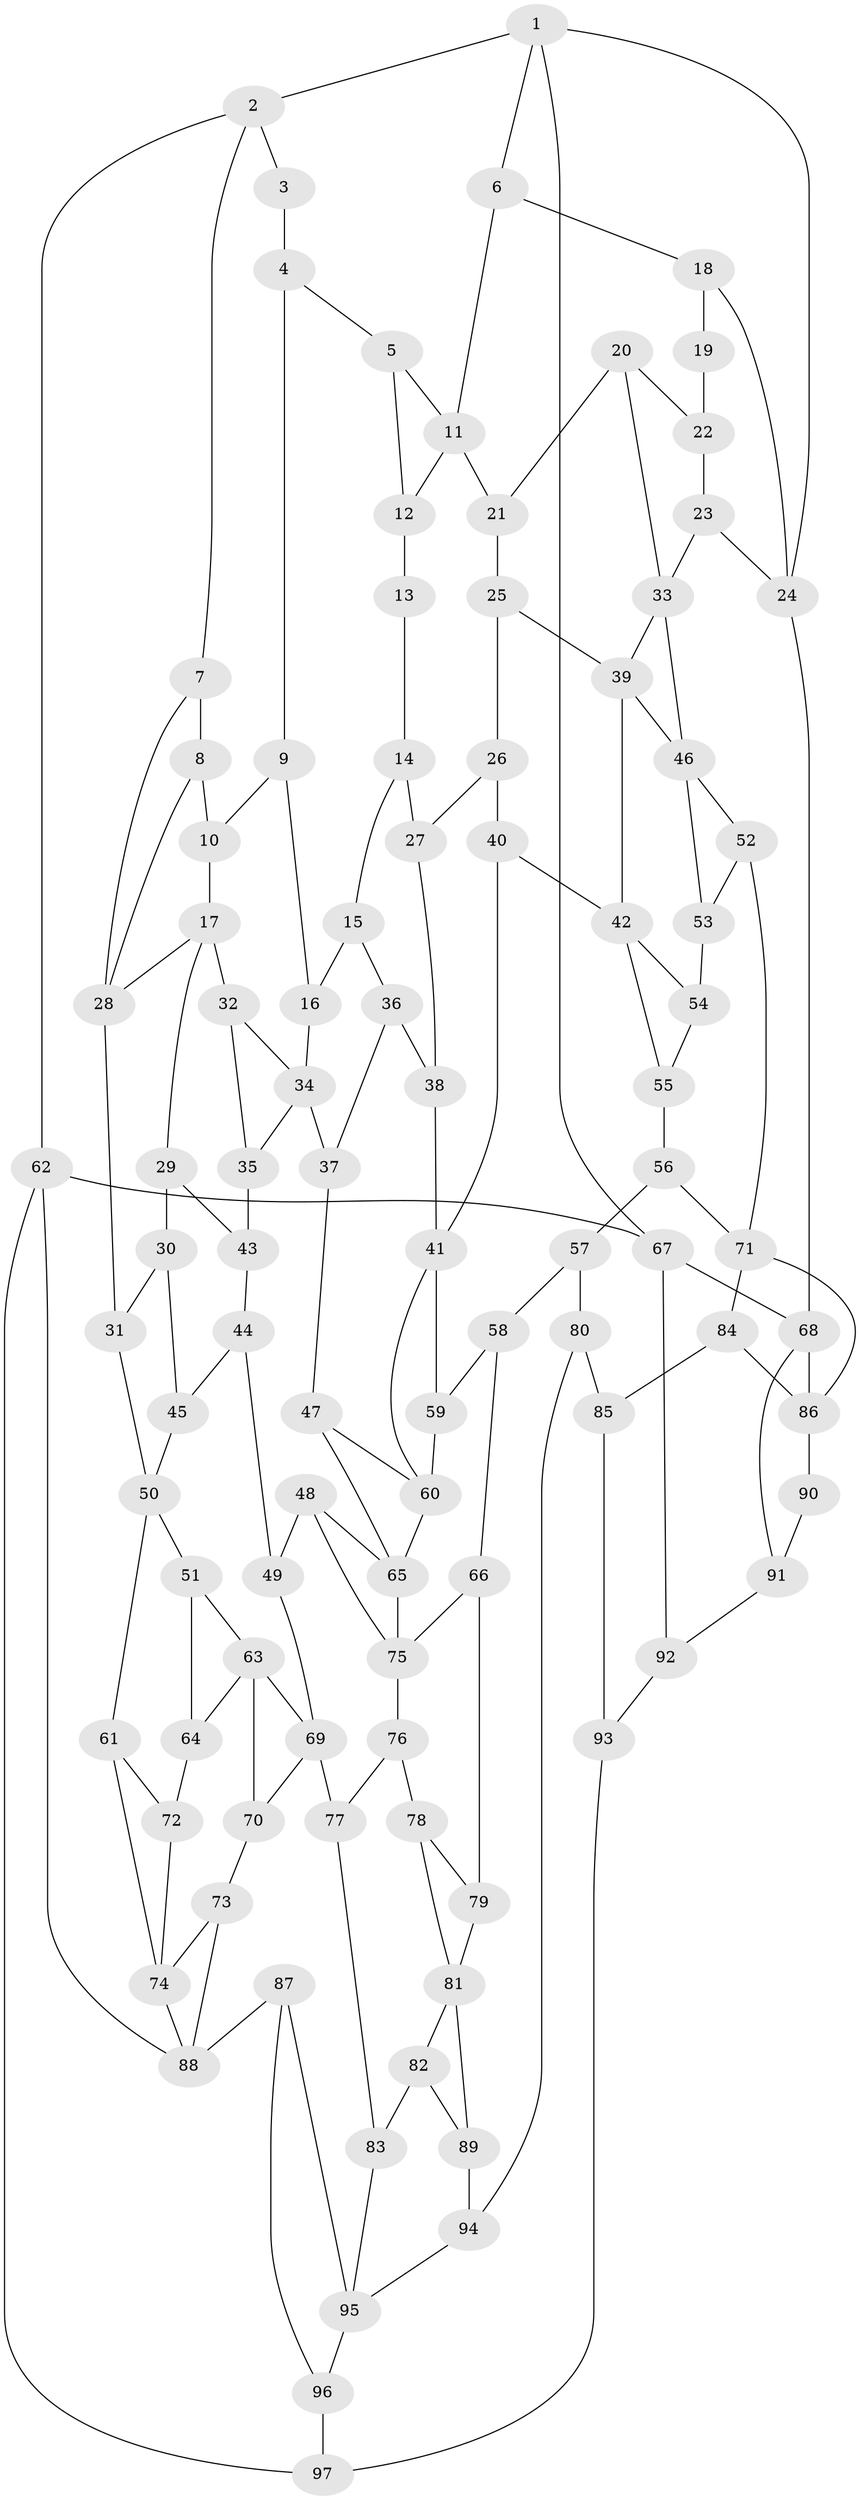// original degree distribution, {3: 0.021739130434782608, 6: 0.2318840579710145, 4: 0.2318840579710145, 5: 0.5144927536231884}
// Generated by graph-tools (version 1.1) at 2025/38/03/04/25 23:38:21]
// undirected, 97 vertices, 157 edges
graph export_dot {
  node [color=gray90,style=filled];
  1;
  2;
  3;
  4;
  5;
  6;
  7;
  8;
  9;
  10;
  11;
  12;
  13;
  14;
  15;
  16;
  17;
  18;
  19;
  20;
  21;
  22;
  23;
  24;
  25;
  26;
  27;
  28;
  29;
  30;
  31;
  32;
  33;
  34;
  35;
  36;
  37;
  38;
  39;
  40;
  41;
  42;
  43;
  44;
  45;
  46;
  47;
  48;
  49;
  50;
  51;
  52;
  53;
  54;
  55;
  56;
  57;
  58;
  59;
  60;
  61;
  62;
  63;
  64;
  65;
  66;
  67;
  68;
  69;
  70;
  71;
  72;
  73;
  74;
  75;
  76;
  77;
  78;
  79;
  80;
  81;
  82;
  83;
  84;
  85;
  86;
  87;
  88;
  89;
  90;
  91;
  92;
  93;
  94;
  95;
  96;
  97;
  1 -- 2 [weight=1.0];
  1 -- 6 [weight=1.0];
  1 -- 24 [weight=1.0];
  1 -- 67 [weight=1.0];
  2 -- 3 [weight=1.0];
  2 -- 7 [weight=1.0];
  2 -- 62 [weight=1.0];
  3 -- 4 [weight=1.0];
  4 -- 5 [weight=1.0];
  4 -- 9 [weight=1.0];
  5 -- 11 [weight=1.0];
  5 -- 12 [weight=1.0];
  6 -- 11 [weight=1.0];
  6 -- 18 [weight=1.0];
  7 -- 8 [weight=1.0];
  7 -- 28 [weight=1.0];
  8 -- 10 [weight=1.0];
  8 -- 28 [weight=1.0];
  9 -- 10 [weight=1.0];
  9 -- 16 [weight=1.0];
  10 -- 17 [weight=1.0];
  11 -- 12 [weight=1.0];
  11 -- 21 [weight=1.0];
  12 -- 13 [weight=2.0];
  13 -- 14 [weight=1.0];
  14 -- 15 [weight=1.0];
  14 -- 27 [weight=1.0];
  15 -- 16 [weight=1.0];
  15 -- 36 [weight=1.0];
  16 -- 34 [weight=1.0];
  17 -- 28 [weight=1.0];
  17 -- 29 [weight=1.0];
  17 -- 32 [weight=1.0];
  18 -- 19 [weight=1.0];
  18 -- 24 [weight=1.0];
  19 -- 22 [weight=2.0];
  20 -- 21 [weight=1.0];
  20 -- 22 [weight=1.0];
  20 -- 33 [weight=1.0];
  21 -- 25 [weight=1.0];
  22 -- 23 [weight=1.0];
  23 -- 24 [weight=1.0];
  23 -- 33 [weight=1.0];
  24 -- 68 [weight=1.0];
  25 -- 26 [weight=1.0];
  25 -- 39 [weight=1.0];
  26 -- 27 [weight=1.0];
  26 -- 40 [weight=1.0];
  27 -- 38 [weight=1.0];
  28 -- 31 [weight=1.0];
  29 -- 30 [weight=1.0];
  29 -- 43 [weight=1.0];
  30 -- 31 [weight=1.0];
  30 -- 45 [weight=1.0];
  31 -- 50 [weight=1.0];
  32 -- 34 [weight=1.0];
  32 -- 35 [weight=1.0];
  33 -- 39 [weight=1.0];
  33 -- 46 [weight=1.0];
  34 -- 35 [weight=1.0];
  34 -- 37 [weight=1.0];
  35 -- 43 [weight=2.0];
  36 -- 37 [weight=1.0];
  36 -- 38 [weight=1.0];
  37 -- 47 [weight=1.0];
  38 -- 41 [weight=1.0];
  39 -- 42 [weight=1.0];
  39 -- 46 [weight=1.0];
  40 -- 41 [weight=1.0];
  40 -- 42 [weight=1.0];
  41 -- 59 [weight=1.0];
  41 -- 60 [weight=1.0];
  42 -- 54 [weight=1.0];
  42 -- 55 [weight=1.0];
  43 -- 44 [weight=1.0];
  44 -- 45 [weight=1.0];
  44 -- 49 [weight=1.0];
  45 -- 50 [weight=1.0];
  46 -- 52 [weight=1.0];
  46 -- 53 [weight=1.0];
  47 -- 60 [weight=1.0];
  47 -- 65 [weight=1.0];
  48 -- 49 [weight=1.0];
  48 -- 65 [weight=1.0];
  48 -- 75 [weight=1.0];
  49 -- 69 [weight=1.0];
  50 -- 51 [weight=1.0];
  50 -- 61 [weight=1.0];
  51 -- 63 [weight=1.0];
  51 -- 64 [weight=1.0];
  52 -- 53 [weight=1.0];
  52 -- 71 [weight=1.0];
  53 -- 54 [weight=2.0];
  54 -- 55 [weight=1.0];
  55 -- 56 [weight=1.0];
  56 -- 57 [weight=1.0];
  56 -- 71 [weight=1.0];
  57 -- 58 [weight=1.0];
  57 -- 80 [weight=1.0];
  58 -- 59 [weight=1.0];
  58 -- 66 [weight=1.0];
  59 -- 60 [weight=1.0];
  60 -- 65 [weight=1.0];
  61 -- 72 [weight=1.0];
  61 -- 74 [weight=1.0];
  62 -- 67 [weight=1.0];
  62 -- 88 [weight=1.0];
  62 -- 97 [weight=1.0];
  63 -- 64 [weight=1.0];
  63 -- 69 [weight=1.0];
  63 -- 70 [weight=1.0];
  64 -- 72 [weight=2.0];
  65 -- 75 [weight=1.0];
  66 -- 75 [weight=1.0];
  66 -- 79 [weight=2.0];
  67 -- 68 [weight=1.0];
  67 -- 92 [weight=1.0];
  68 -- 86 [weight=1.0];
  68 -- 91 [weight=1.0];
  69 -- 70 [weight=1.0];
  69 -- 77 [weight=1.0];
  70 -- 73 [weight=1.0];
  71 -- 84 [weight=1.0];
  71 -- 86 [weight=1.0];
  72 -- 74 [weight=1.0];
  73 -- 74 [weight=1.0];
  73 -- 88 [weight=1.0];
  74 -- 88 [weight=1.0];
  75 -- 76 [weight=1.0];
  76 -- 77 [weight=1.0];
  76 -- 78 [weight=1.0];
  77 -- 83 [weight=1.0];
  78 -- 79 [weight=1.0];
  78 -- 81 [weight=1.0];
  79 -- 81 [weight=1.0];
  80 -- 85 [weight=1.0];
  80 -- 94 [weight=1.0];
  81 -- 82 [weight=1.0];
  81 -- 89 [weight=1.0];
  82 -- 83 [weight=1.0];
  82 -- 89 [weight=1.0];
  83 -- 95 [weight=1.0];
  84 -- 85 [weight=1.0];
  84 -- 86 [weight=1.0];
  85 -- 93 [weight=1.0];
  86 -- 90 [weight=1.0];
  87 -- 88 [weight=1.0];
  87 -- 95 [weight=1.0];
  87 -- 96 [weight=1.0];
  89 -- 94 [weight=2.0];
  90 -- 91 [weight=2.0];
  91 -- 92 [weight=1.0];
  92 -- 93 [weight=1.0];
  93 -- 97 [weight=1.0];
  94 -- 95 [weight=1.0];
  95 -- 96 [weight=1.0];
  96 -- 97 [weight=2.0];
}
